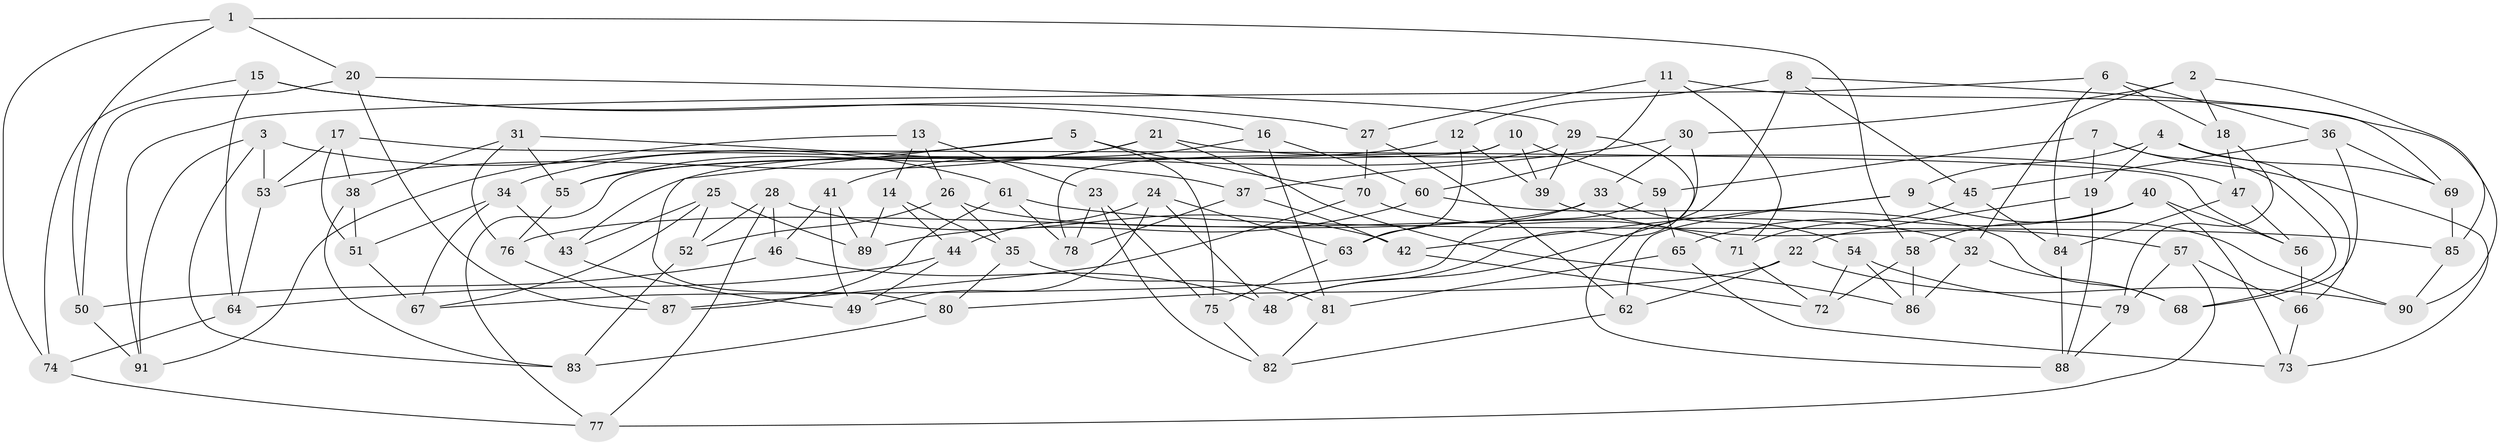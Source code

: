 // coarse degree distribution, {5: 0.125, 6: 0.5, 4: 0.32142857142857145, 3: 0.05357142857142857}
// Generated by graph-tools (version 1.1) at 2025/52/02/27/25 19:52:27]
// undirected, 91 vertices, 182 edges
graph export_dot {
graph [start="1"]
  node [color=gray90,style=filled];
  1;
  2;
  3;
  4;
  5;
  6;
  7;
  8;
  9;
  10;
  11;
  12;
  13;
  14;
  15;
  16;
  17;
  18;
  19;
  20;
  21;
  22;
  23;
  24;
  25;
  26;
  27;
  28;
  29;
  30;
  31;
  32;
  33;
  34;
  35;
  36;
  37;
  38;
  39;
  40;
  41;
  42;
  43;
  44;
  45;
  46;
  47;
  48;
  49;
  50;
  51;
  52;
  53;
  54;
  55;
  56;
  57;
  58;
  59;
  60;
  61;
  62;
  63;
  64;
  65;
  66;
  67;
  68;
  69;
  70;
  71;
  72;
  73;
  74;
  75;
  76;
  77;
  78;
  79;
  80;
  81;
  82;
  83;
  84;
  85;
  86;
  87;
  88;
  89;
  90;
  91;
  1 -- 50;
  1 -- 58;
  1 -- 74;
  1 -- 20;
  2 -- 32;
  2 -- 30;
  2 -- 18;
  2 -- 85;
  3 -- 61;
  3 -- 83;
  3 -- 53;
  3 -- 91;
  4 -- 69;
  4 -- 19;
  4 -- 66;
  4 -- 9;
  5 -- 80;
  5 -- 70;
  5 -- 34;
  5 -- 75;
  6 -- 91;
  6 -- 18;
  6 -- 36;
  6 -- 84;
  7 -- 19;
  7 -- 73;
  7 -- 59;
  7 -- 68;
  8 -- 48;
  8 -- 12;
  8 -- 69;
  8 -- 45;
  9 -- 42;
  9 -- 62;
  9 -- 90;
  10 -- 59;
  10 -- 77;
  10 -- 78;
  10 -- 39;
  11 -- 71;
  11 -- 27;
  11 -- 60;
  11 -- 90;
  12 -- 39;
  12 -- 55;
  12 -- 63;
  13 -- 23;
  13 -- 14;
  13 -- 26;
  13 -- 91;
  14 -- 44;
  14 -- 89;
  14 -- 35;
  15 -- 74;
  15 -- 16;
  15 -- 64;
  15 -- 27;
  16 -- 60;
  16 -- 41;
  16 -- 81;
  17 -- 53;
  17 -- 51;
  17 -- 38;
  17 -- 56;
  18 -- 47;
  18 -- 79;
  19 -- 88;
  19 -- 22;
  20 -- 87;
  20 -- 29;
  20 -- 50;
  21 -- 86;
  21 -- 55;
  21 -- 47;
  21 -- 53;
  22 -- 90;
  22 -- 62;
  22 -- 80;
  23 -- 78;
  23 -- 82;
  23 -- 75;
  24 -- 44;
  24 -- 49;
  24 -- 63;
  24 -- 48;
  25 -- 52;
  25 -- 89;
  25 -- 67;
  25 -- 43;
  26 -- 52;
  26 -- 35;
  26 -- 32;
  27 -- 70;
  27 -- 62;
  28 -- 46;
  28 -- 77;
  28 -- 42;
  28 -- 52;
  29 -- 43;
  29 -- 39;
  29 -- 88;
  30 -- 37;
  30 -- 48;
  30 -- 33;
  31 -- 55;
  31 -- 38;
  31 -- 37;
  31 -- 76;
  32 -- 68;
  32 -- 86;
  33 -- 76;
  33 -- 54;
  33 -- 63;
  34 -- 43;
  34 -- 51;
  34 -- 67;
  35 -- 81;
  35 -- 80;
  36 -- 45;
  36 -- 69;
  36 -- 68;
  37 -- 42;
  37 -- 78;
  38 -- 51;
  38 -- 83;
  39 -- 57;
  40 -- 73;
  40 -- 56;
  40 -- 65;
  40 -- 58;
  41 -- 49;
  41 -- 89;
  41 -- 46;
  42 -- 72;
  43 -- 49;
  44 -- 64;
  44 -- 49;
  45 -- 84;
  45 -- 71;
  46 -- 50;
  46 -- 48;
  47 -- 56;
  47 -- 84;
  50 -- 91;
  51 -- 67;
  52 -- 83;
  53 -- 64;
  54 -- 79;
  54 -- 86;
  54 -- 72;
  55 -- 76;
  56 -- 66;
  57 -- 79;
  57 -- 66;
  57 -- 77;
  58 -- 72;
  58 -- 86;
  59 -- 67;
  59 -- 65;
  60 -- 68;
  60 -- 89;
  61 -- 85;
  61 -- 78;
  61 -- 87;
  62 -- 82;
  63 -- 75;
  64 -- 74;
  65 -- 73;
  65 -- 81;
  66 -- 73;
  69 -- 85;
  70 -- 87;
  70 -- 71;
  71 -- 72;
  74 -- 77;
  75 -- 82;
  76 -- 87;
  79 -- 88;
  80 -- 83;
  81 -- 82;
  84 -- 88;
  85 -- 90;
}
